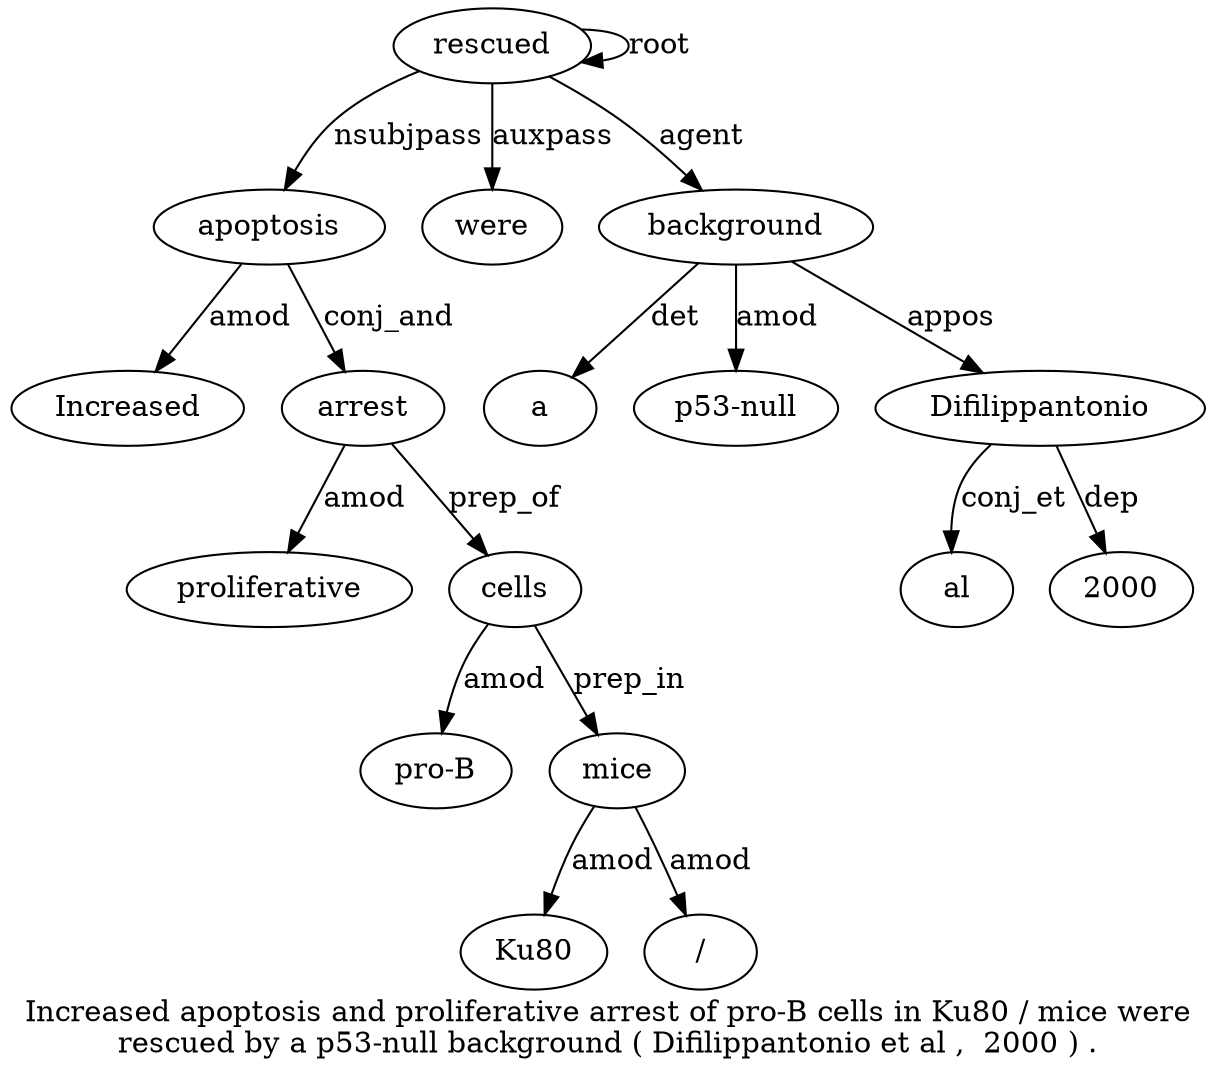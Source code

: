 digraph "Increased apoptosis and proliferative arrest of pro-B cells in Ku80 / mice were rescued by a p53-null background ( Difilippantonio et al ,  2000 ) ." {
label="Increased apoptosis and proliferative arrest of pro-B cells in Ku80 / mice were
rescued by a p53-null background ( Difilippantonio et al ,  2000 ) .";
apoptosis2 [style=filled, fillcolor=white, label=apoptosis];
Increased1 [style=filled, fillcolor=white, label=Increased];
apoptosis2 -> Increased1  [label=amod];
rescued14 [style=filled, fillcolor=white, label=rescued];
rescued14 -> apoptosis2  [label=nsubjpass];
arrest5 [style=filled, fillcolor=white, label=arrest];
proliferative4 [style=filled, fillcolor=white, label=proliferative];
arrest5 -> proliferative4  [label=amod];
apoptosis2 -> arrest5  [label=conj_and];
cells8 [style=filled, fillcolor=white, label=cells];
"pro-B7" [style=filled, fillcolor=white, label="pro-B"];
cells8 -> "pro-B7"  [label=amod];
arrest5 -> cells8  [label=prep_of];
mice12 [style=filled, fillcolor=white, label=mice];
Ku801 [style=filled, fillcolor=white, label=Ku80];
mice12 -> Ku801  [label=amod];
"/11" [style=filled, fillcolor=white, label="/"];
mice12 -> "/11"  [label=amod];
cells8 -> mice12  [label=prep_in];
were13 [style=filled, fillcolor=white, label=were];
rescued14 -> were13  [label=auxpass];
rescued14 -> rescued14  [label=root];
background18 [style=filled, fillcolor=white, label=background];
a16 [style=filled, fillcolor=white, label=a];
background18 -> a16  [label=det];
"p53-null17" [style=filled, fillcolor=white, label="p53-null"];
background18 -> "p53-null17"  [label=amod];
rescued14 -> background18  [label=agent];
Difilippantonio20 [style=filled, fillcolor=white, label=Difilippantonio];
background18 -> Difilippantonio20  [label=appos];
al22 [style=filled, fillcolor=white, label=al];
Difilippantonio20 -> al22  [label=conj_et];
200024 [style=filled, fillcolor=white, label=2000];
Difilippantonio20 -> 200024  [label=dep];
}
